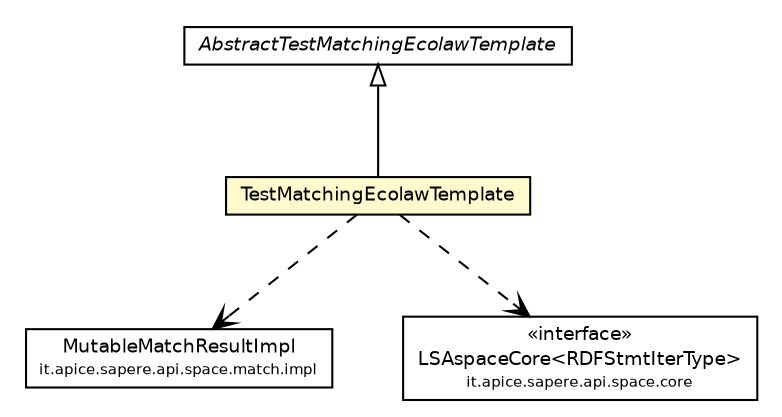 #!/usr/local/bin/dot
#
# Class diagram 
# Generated by UmlGraph version 4.4 (http://www.spinellis.gr/sw/umlgraph)
#

digraph G {
	edge [fontname="Helvetica",fontsize=10,labelfontname="Helvetica",labelfontsize=10];
	node [fontname="Helvetica",fontsize=10,shape=plaintext];
	// it.apice.sapere.api.space.match.TestMatchingEcolawTemplate
	c1078 [label=<<table border="0" cellborder="1" cellspacing="0" cellpadding="2" port="p" bgcolor="lemonChiffon" href="./TestMatchingEcolawTemplate.html">
		<tr><td><table border="0" cellspacing="0" cellpadding="1">
			<tr><td> TestMatchingEcolawTemplate </td></tr>
		</table></td></tr>
		</table>>, fontname="Helvetica", fontcolor="black", fontsize=9.0];
	//it.apice.sapere.api.space.match.TestMatchingEcolawTemplate extends it.apice.sapere.api.space.match.AbstractTestMatchingEcolawTemplate
	c1082:p -> c1078:p [dir=back,arrowtail=empty];
	// it.apice.sapere.api.space.match.TestMatchingEcolawTemplate DEPEND it.apice.sapere.api.space.match.impl.MutableMatchResultImpl
	c1078:p -> c1088:p [taillabel="", label="", headlabel="", fontname="Helvetica", fontcolor="black", fontsize=10.0, color="black", arrowhead=open, style=dashed];
	// it.apice.sapere.api.space.match.TestMatchingEcolawTemplate DEPEND it.apice.sapere.api.space.core.LSAspaceCore<RDFStmtIterType>
	c1078:p -> c1095:p [taillabel="", label="", headlabel="", fontname="Helvetica", fontcolor="black", fontsize=10.0, color="black", arrowhead=open, style=dashed];
	// it.apice.sapere.api.space.match.impl.MutableMatchResultImpl
	c1088 [label=<<table border="0" cellborder="1" cellspacing="0" cellpadding="2" port="p" href="http://java.sun.com/j2se/1.4.2/docs/api/it/apice/sapere/api/space/match/impl/MutableMatchResultImpl.html">
		<tr><td><table border="0" cellspacing="0" cellpadding="1">
			<tr><td> MutableMatchResultImpl </td></tr>
			<tr><td><font point-size="7.0"> it.apice.sapere.api.space.match.impl </font></td></tr>
		</table></td></tr>
		</table>>, fontname="Helvetica", fontcolor="black", fontsize=9.0];
	// it.apice.sapere.api.space.core.LSAspaceCore<RDFStmtIterType>
	c1095 [label=<<table border="0" cellborder="1" cellspacing="0" cellpadding="2" port="p" href="http://java.sun.com/j2se/1.4.2/docs/api/it/apice/sapere/api/space/core/LSAspaceCore.html">
		<tr><td><table border="0" cellspacing="0" cellpadding="1">
			<tr><td> &laquo;interface&raquo; </td></tr>
			<tr><td> LSAspaceCore&lt;RDFStmtIterType&gt; </td></tr>
			<tr><td><font point-size="7.0"> it.apice.sapere.api.space.core </font></td></tr>
		</table></td></tr>
		</table>>, fontname="Helvetica", fontcolor="black", fontsize=9.0];
	// it.apice.sapere.api.space.match.AbstractTestMatchingEcolawTemplate
	c1082 [label=<<table border="0" cellborder="1" cellspacing="0" cellpadding="2" port="p" href="http://java.sun.com/j2se/1.4.2/docs/api/it/apice/sapere/api/space/match/AbstractTestMatchingEcolawTemplate.html">
		<tr><td><table border="0" cellspacing="0" cellpadding="1">
			<tr><td><font face="Helvetica-Oblique"> AbstractTestMatchingEcolawTemplate </font></td></tr>
		</table></td></tr>
		</table>>, fontname="Helvetica", fontcolor="black", fontsize=9.0];
}

